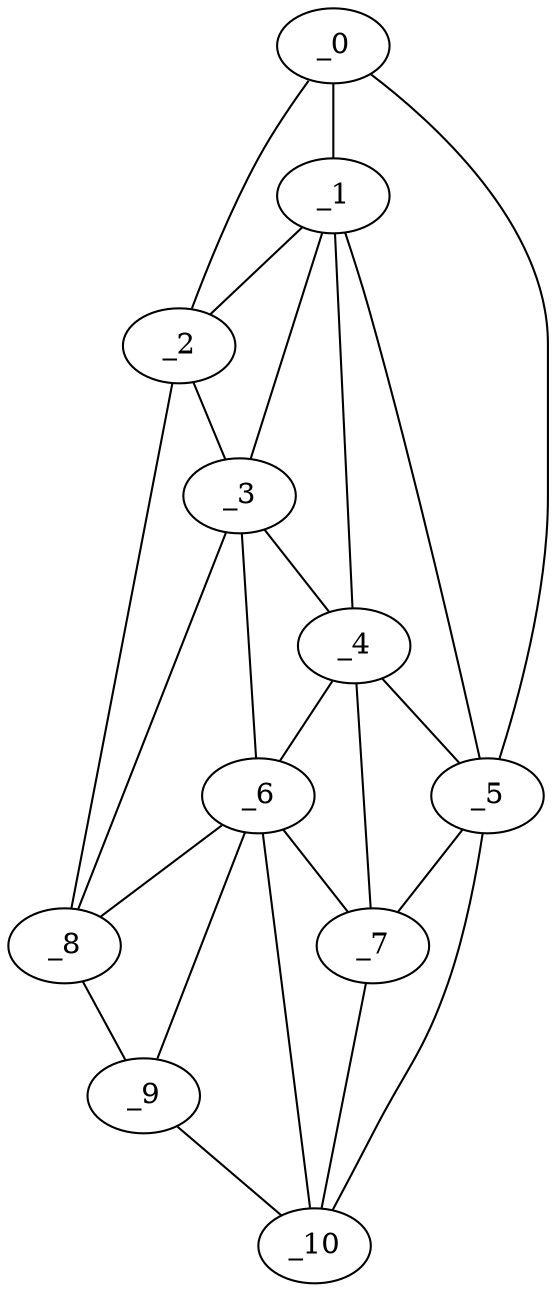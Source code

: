 graph "obj11__335.gxl" {
	_0	 [x=15,
		y=34];
	_1	 [x=54,
		y=48];
	_0 -- _1	 [valence=2];
	_2	 [x=55,
		y=25];
	_0 -- _2	 [valence=1];
	_5	 [x=109,
		y=69];
	_0 -- _5	 [valence=1];
	_1 -- _2	 [valence=2];
	_3	 [x=100,
		y=32];
	_1 -- _3	 [valence=2];
	_4	 [x=101,
		y=37];
	_1 -- _4	 [valence=1];
	_1 -- _5	 [valence=2];
	_2 -- _3	 [valence=2];
	_8	 [x=117,
		y=32];
	_2 -- _8	 [valence=1];
	_3 -- _4	 [valence=1];
	_6	 [x=111,
		y=37];
	_3 -- _6	 [valence=2];
	_3 -- _8	 [valence=2];
	_4 -- _5	 [valence=2];
	_4 -- _6	 [valence=1];
	_7	 [x=114,
		y=58];
	_4 -- _7	 [valence=2];
	_5 -- _7	 [valence=2];
	_10	 [x=126,
		y=49];
	_5 -- _10	 [valence=1];
	_6 -- _7	 [valence=2];
	_6 -- _8	 [valence=1];
	_9	 [x=125,
		y=35];
	_6 -- _9	 [valence=1];
	_6 -- _10	 [valence=1];
	_7 -- _10	 [valence=2];
	_8 -- _9	 [valence=1];
	_9 -- _10	 [valence=1];
}

